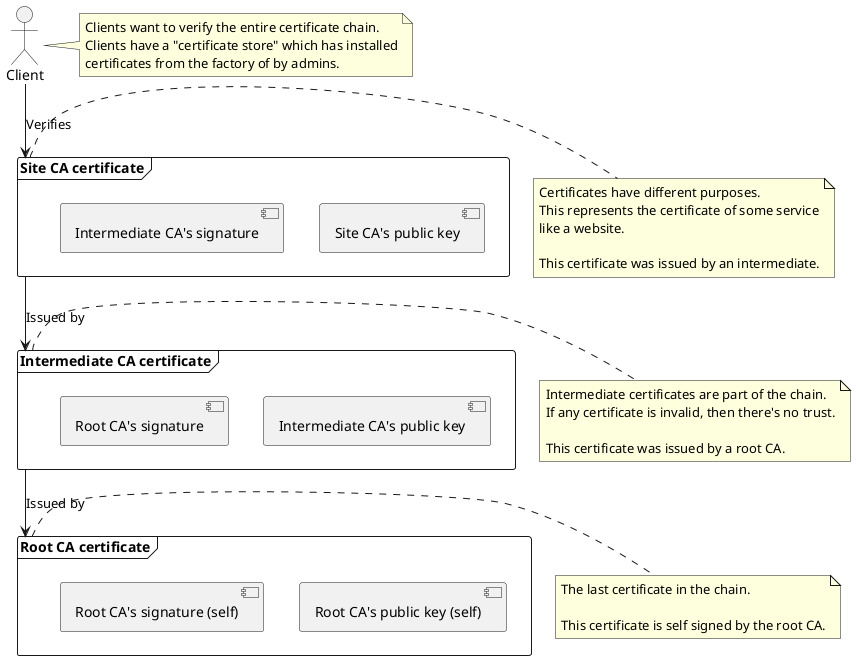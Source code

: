 @startuml certificate-chain

frame "Root CA certificate" as RCA {
    component "Root CA's public key (self)"
    component "Root CA's signature (self)"
}

note right of RCA
    The last certificate in the chain.

    This certificate is self signed by the root CA.
endnote

frame "Intermediate CA certificate" as ICA {
    component "Intermediate CA's public key"
    component "Root CA's signature"
}

note right of ICA
    Intermediate certificates are part of the chain.
    If any certificate is invalid, then there's no trust.

    This certificate was issued by a root CA.
endnote

frame "Site CA certificate" as SCA {
    component "Site CA's public key"
    component "Intermediate CA's signature"
}

note right of SCA
    Certificates have different purposes.
    This represents the certificate of some service
    like a website.

    This certificate was issued by an intermediate.
endnote

actor "Client" as cli

note right of cli
    Clients want to verify the entire certificate chain.
    Clients have a "certificate store" which has installed
    certificates from the factory of by admins.
endnote

[cli] --> [SCA] : Verifies
[SCA] --> [ICA] : Issued by
[ICA] --> [RCA] : Issued by

@enduml
